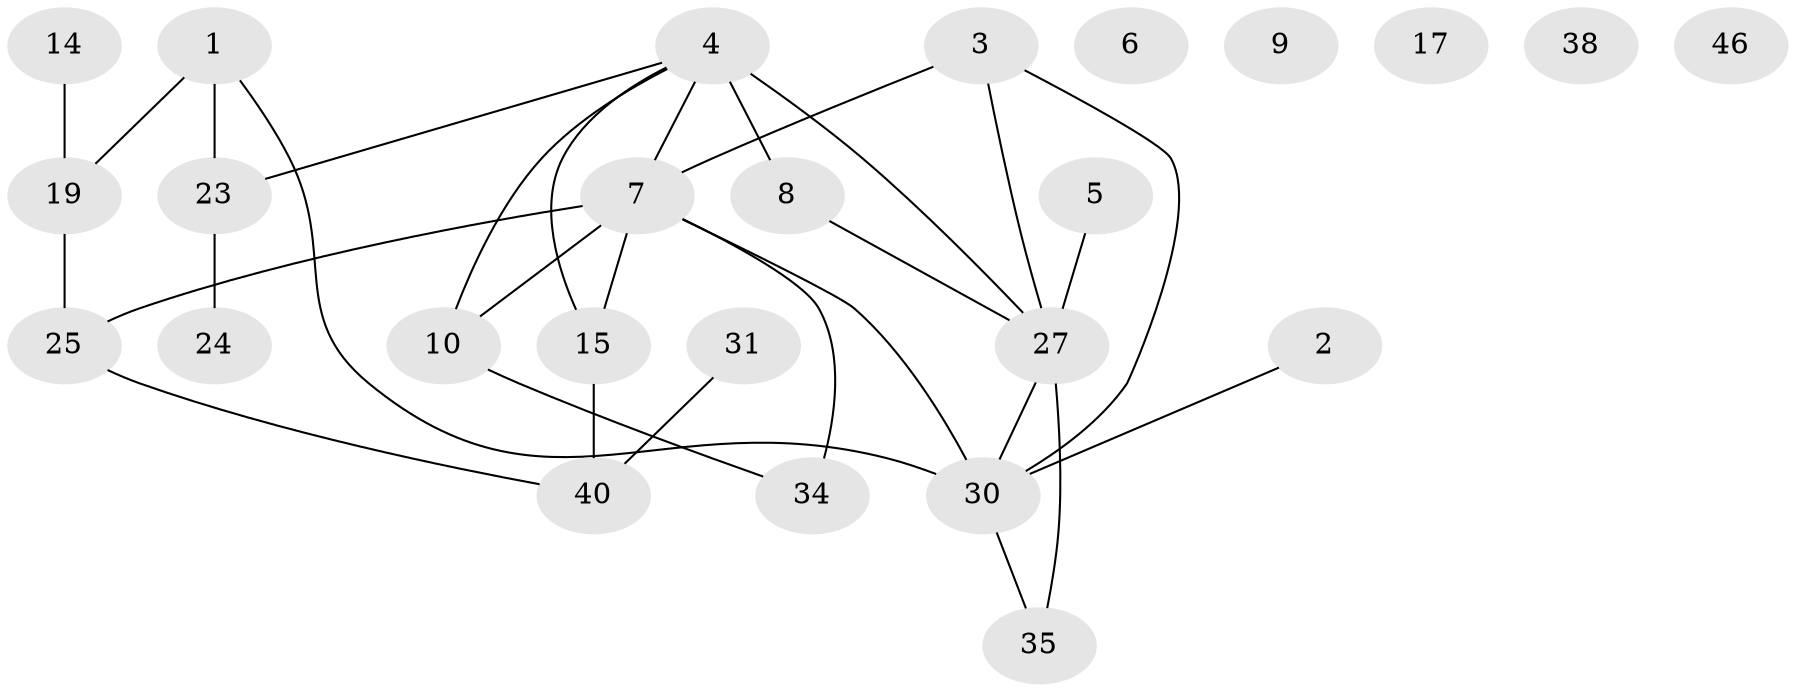 // original degree distribution, {1: 0.3137254901960784, 3: 0.23529411764705882, 4: 0.09803921568627451, 2: 0.21568627450980393, 0: 0.058823529411764705, 5: 0.0392156862745098, 6: 0.0392156862745098}
// Generated by graph-tools (version 1.1) at 2025/16/03/04/25 18:16:30]
// undirected, 25 vertices, 30 edges
graph export_dot {
graph [start="1"]
  node [color=gray90,style=filled];
  1 [super="+20"];
  2;
  3 [super="+11"];
  4 [super="+26+16+13"];
  5;
  6 [super="+44"];
  7 [super="+43+48+21"];
  8;
  9 [super="+39+33"];
  10 [super="+18"];
  14 [super="+41"];
  15 [super="+42+22"];
  17;
  19;
  23;
  24;
  25 [super="+28"];
  27 [super="+29+36"];
  30;
  31 [super="+37"];
  34;
  35;
  38;
  40;
  46;
  1 -- 19;
  1 -- 30;
  1 -- 23;
  2 -- 30;
  3 -- 30;
  3 -- 7;
  3 -- 27;
  4 -- 27 [weight=2];
  4 -- 8 [weight=2];
  4 -- 23;
  4 -- 15;
  4 -- 7;
  4 -- 10;
  5 -- 27;
  7 -- 34;
  7 -- 25;
  7 -- 30;
  7 -- 15;
  7 -- 10;
  8 -- 27;
  10 -- 34;
  14 -- 19;
  15 -- 40;
  19 -- 25;
  23 -- 24;
  25 -- 40;
  27 -- 35;
  27 -- 30;
  30 -- 35;
  31 -- 40;
}
